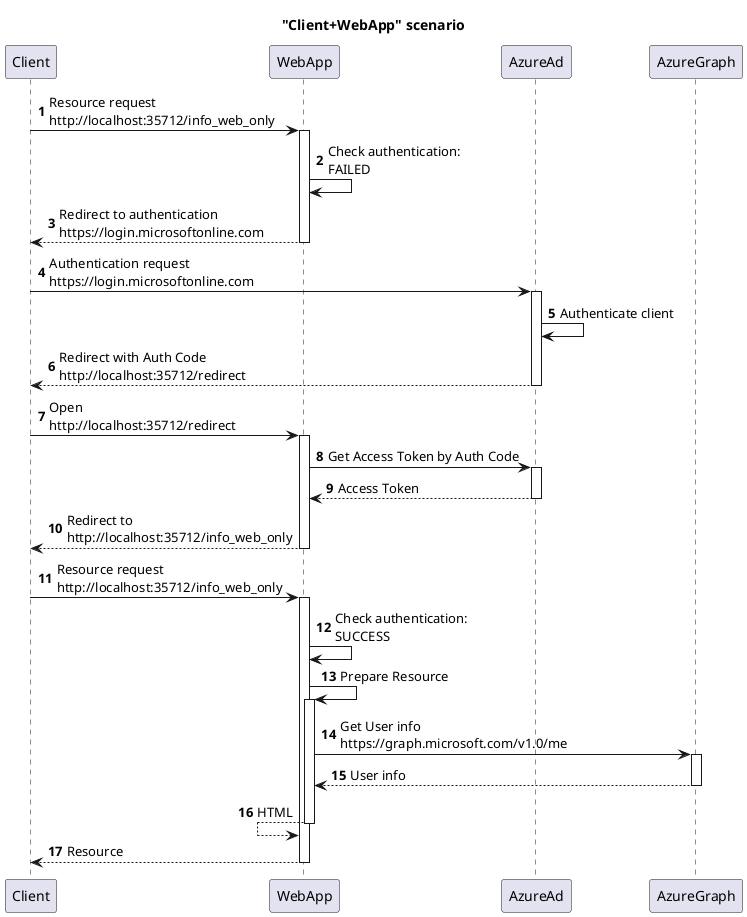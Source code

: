 @startuml

title "Client+WebApp" scenario

autonumber

Client -> WebApp: Resource request\nhttp://localhost:35712/info_web_only
activate WebApp
WebApp -> WebApp: Check authentication:\nFAILED
Client <-- WebApp: Redirect to authentication\nhttps://login.microsoftonline.com
deactivate WebApp

Client -> AzureAd: Authentication request\nhttps://login.microsoftonline.com
activate AzureAd
AzureAd -> AzureAd: Authenticate client
Client <-- AzureAd: Redirect with Auth Code\nhttp://localhost:35712/redirect
deactivate AzureAd

Client -> WebApp: Open\nhttp://localhost:35712/redirect
activate WebApp
    WebApp -> AzureAd: Get Access Token by Auth Code
    activate AzureAd
    WebApp <-- AzureAd: Access Token
    deactivate AzureAd
Client <-- WebApp: Redirect to\nhttp://localhost:35712/info_web_only
deactivate WebApp

Client -> WebApp: Resource request\nhttp://localhost:35712/info_web_only
activate WebApp
WebApp -> WebApp: Check authentication:\nSUCCESS
    WebApp -> WebApp: Prepare Resource
    activate WebApp
        WebApp -> AzureGraph: Get User info\nhttps://graph.microsoft.com/v1.0/me
        activate AzureGraph
        WebApp <-- AzureGraph: User info
        deactivate AzureGraph
    WebApp <-- WebApp: HTML
    deactivate WebApp
Client <-- WebApp: Resource
deactivate WebApp

@enduml